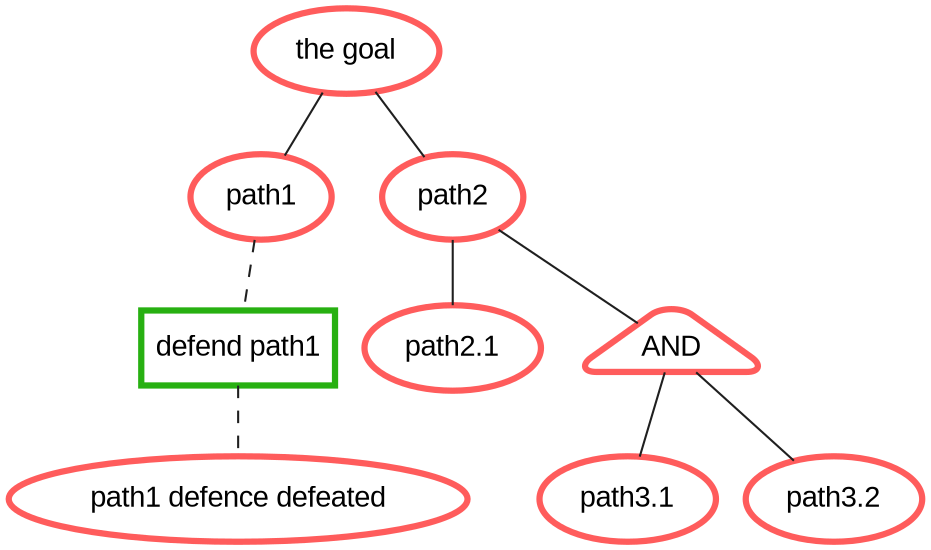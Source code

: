 graph {
	graph [nodesep=0.2 overlap=False ranksep=0.4 splines=True]
	"53e3576063151552e2a3162ecdae479b" [label="the goal" color="#ff5c5c" fillcolor="#ffffff" fontname=Arial margin=0.1 shape=ellipse style="setlinewidth(3)"]
	d5470db95eafb48ab9921fa12a28fac9 [label=path1 color="#ff5c5c" fillcolor="#ffffff" fontname=Arial margin=0.1 shape=ellipse style="setlinewidth(3)"]
	"4384c1bc67b9bea12883d1a5963b893a" [label="defend path1" color="#27B011" fillcolor="#ffffff" fontname=Arial margin=0.1 shape=box style="setlinewidth(3)"]
	"13be8ec3376f48cb6eaf84474ee984cc" [label="path1 defence defeated" color="#ff5c5c" fillcolor="#ffffff" fontname=Arial margin=0.1 shape=ellipse style="setlinewidth(3)"]
	"4384c1bc67b9bea12883d1a5963b893a" -- "13be8ec3376f48cb6eaf84474ee984cc" [color="#1f1f1f" fontname=Arial style=dashed]
	d5470db95eafb48ab9921fa12a28fac9 -- "4384c1bc67b9bea12883d1a5963b893a" [color="#1f1f1f" fontname=Arial style=dashed]
	"53e3576063151552e2a3162ecdae479b" -- d5470db95eafb48ab9921fa12a28fac9 [color="#1f1f1f" fontname=Arial style=solid]
	c832fc52362cfaac7cf87a517e289c3a [label=path2 color="#ff5c5c" fillcolor="#ffffff" fontname=Arial margin=0.1 shape=ellipse style="setlinewidth(3)"]
	"574f731b2509013086f9ce61dcb3685d" [label="path2.1" color="#ff5c5c" fillcolor="#ffffff" fontname=Arial margin=0.1 shape=ellipse style="setlinewidth(3)"]
	c832fc52362cfaac7cf87a517e289c3a -- "574f731b2509013086f9ce61dcb3685d" [color="#1f1f1f" fontname=Arial style=solid]
	"558ffc8f5770d8e4f95f51d822685532" [label=AND color="#ff5c5c" fillcolor="#ff5c5c" fontname=Arial margin=0.05 shape=triangle style="rounded, setlinewidth(3)"]
	"1f7ea7af427f823a907caa8202ce42fa" [label="path3.1" color="#ff5c5c" fillcolor="#ffffff" fontname=Arial margin=0.1 shape=ellipse style="setlinewidth(3)"]
	"558ffc8f5770d8e4f95f51d822685532" -- "1f7ea7af427f823a907caa8202ce42fa" [color="#1f1f1f" fontname=Arial style=solid]
	"1511d06a89f805c276c896ec17b558b9" [label="path3.2" color="#ff5c5c" fillcolor="#ffffff" fontname=Arial margin=0.1 shape=ellipse style="setlinewidth(3)"]
	"558ffc8f5770d8e4f95f51d822685532" -- "1511d06a89f805c276c896ec17b558b9" [color="#1f1f1f" fontname=Arial style=solid]
	c832fc52362cfaac7cf87a517e289c3a -- "558ffc8f5770d8e4f95f51d822685532" [color="#1f1f1f" fontname=Arial style=solid]
	"53e3576063151552e2a3162ecdae479b" -- c832fc52362cfaac7cf87a517e289c3a [color="#1f1f1f" fontname=Arial style=solid]
}
